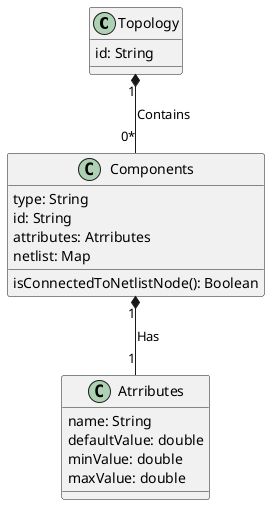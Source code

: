 @startuml
class Topology {
    id: String
}
class Components {
    type: String
    id: String
    attributes: Atrributes
    netlist: Map
    isConnectedToNetlistNode(): Boolean
}

class Atrributes {
    name: String
    defaultValue: double
    minValue: double
    maxValue: double
}
Topology "1" *-- "0*" Components : Contains
Components "1" *-- "1" Atrributes : Has
@enduml